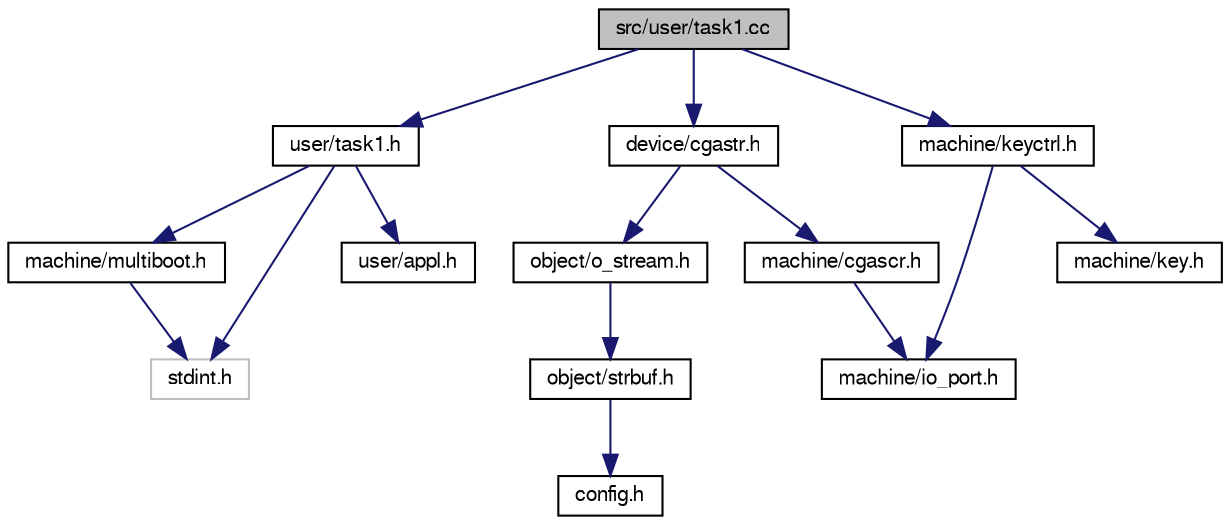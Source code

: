 digraph "src/user/task1.cc"
{
  bgcolor="transparent";
  edge [fontname="FreeSans",fontsize="10",labelfontname="FreeSans",labelfontsize="10"];
  node [fontname="FreeSans",fontsize="10",shape=record];
  Node1 [label="src/user/task1.cc",height=0.2,width=0.4,color="black", fillcolor="grey75", style="filled" fontcolor="black"];
  Node1 -> Node2 [color="midnightblue",fontsize="10",style="solid",fontname="FreeSans"];
  Node2 [label="user/task1.h",height=0.2,width=0.4,color="black",URL="$task1_8h.html",tooltip="Klassendeklaration für erste Aufgabe."];
  Node2 -> Node3 [color="midnightblue",fontsize="10",style="solid",fontname="FreeSans"];
  Node3 [label="machine/multiboot.h",height=0.2,width=0.4,color="black",URL="$multiboot_8h.html"];
  Node3 -> Node4 [color="midnightblue",fontsize="10",style="solid",fontname="FreeSans"];
  Node4 [label="stdint.h",height=0.2,width=0.4,color="grey75"];
  Node2 -> Node5 [color="midnightblue",fontsize="10",style="solid",fontname="FreeSans"];
  Node5 [label="user/appl.h",height=0.2,width=0.4,color="black",URL="$appl_8h.html",tooltip="Grundklasse für Anwendungen, für die einzelnen Aufgaben benötigt."];
  Node2 -> Node4 [color="midnightblue",fontsize="10",style="solid",fontname="FreeSans"];
  Node1 -> Node6 [color="midnightblue",fontsize="10",style="solid",fontname="FreeSans"];
  Node6 [label="device/cgastr.h",height=0.2,width=0.4,color="black",URL="$cgastr_8h.html"];
  Node6 -> Node7 [color="midnightblue",fontsize="10",style="solid",fontname="FreeSans"];
  Node7 [label="object/o_stream.h",height=0.2,width=0.4,color="black",URL="$o__stream_8h.html"];
  Node7 -> Node8 [color="midnightblue",fontsize="10",style="solid",fontname="FreeSans"];
  Node8 [label="object/strbuf.h",height=0.2,width=0.4,color="black",URL="$strbuf_8h.html"];
  Node8 -> Node9 [color="midnightblue",fontsize="10",style="solid",fontname="FreeSans"];
  Node9 [label="config.h",height=0.2,width=0.4,color="black",URL="$config_8h.html",tooltip="verschiedene defines für Einstellungen"];
  Node6 -> Node10 [color="midnightblue",fontsize="10",style="solid",fontname="FreeSans"];
  Node10 [label="machine/cgascr.h",height=0.2,width=0.4,color="black",URL="$cgascr_8h.html"];
  Node10 -> Node11 [color="midnightblue",fontsize="10",style="solid",fontname="FreeSans"];
  Node11 [label="machine/io_port.h",height=0.2,width=0.4,color="black",URL="$io__port_8h.html"];
  Node1 -> Node12 [color="midnightblue",fontsize="10",style="solid",fontname="FreeSans"];
  Node12 [label="machine/keyctrl.h",height=0.2,width=0.4,color="black",URL="$keyctrl_8h.html"];
  Node12 -> Node11 [color="midnightblue",fontsize="10",style="solid",fontname="FreeSans"];
  Node12 -> Node13 [color="midnightblue",fontsize="10",style="solid",fontname="FreeSans"];
  Node13 [label="machine/key.h",height=0.2,width=0.4,color="black",URL="$key_8h.html"];
}
